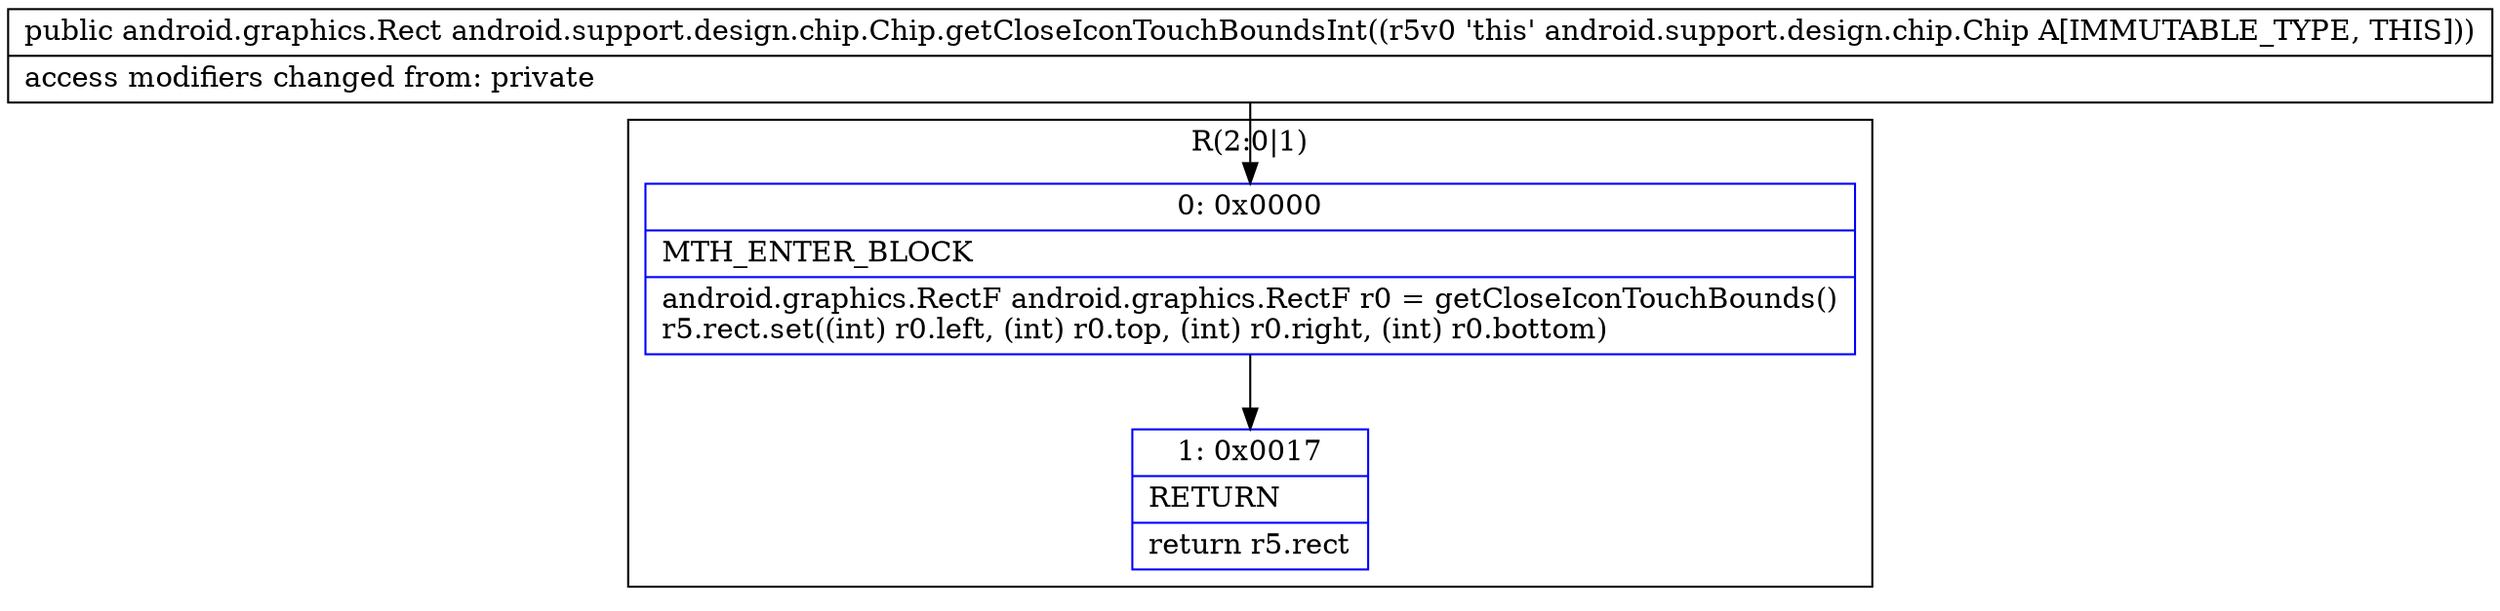 digraph "CFG forandroid.support.design.chip.Chip.getCloseIconTouchBoundsInt()Landroid\/graphics\/Rect;" {
subgraph cluster_Region_305196213 {
label = "R(2:0|1)";
node [shape=record,color=blue];
Node_0 [shape=record,label="{0\:\ 0x0000|MTH_ENTER_BLOCK\l|android.graphics.RectF android.graphics.RectF r0 = getCloseIconTouchBounds()\lr5.rect.set((int) r0.left, (int) r0.top, (int) r0.right, (int) r0.bottom)\l}"];
Node_1 [shape=record,label="{1\:\ 0x0017|RETURN\l|return r5.rect\l}"];
}
MethodNode[shape=record,label="{public android.graphics.Rect android.support.design.chip.Chip.getCloseIconTouchBoundsInt((r5v0 'this' android.support.design.chip.Chip A[IMMUTABLE_TYPE, THIS]))  | access modifiers changed from: private\l}"];
MethodNode -> Node_0;
Node_0 -> Node_1;
}

